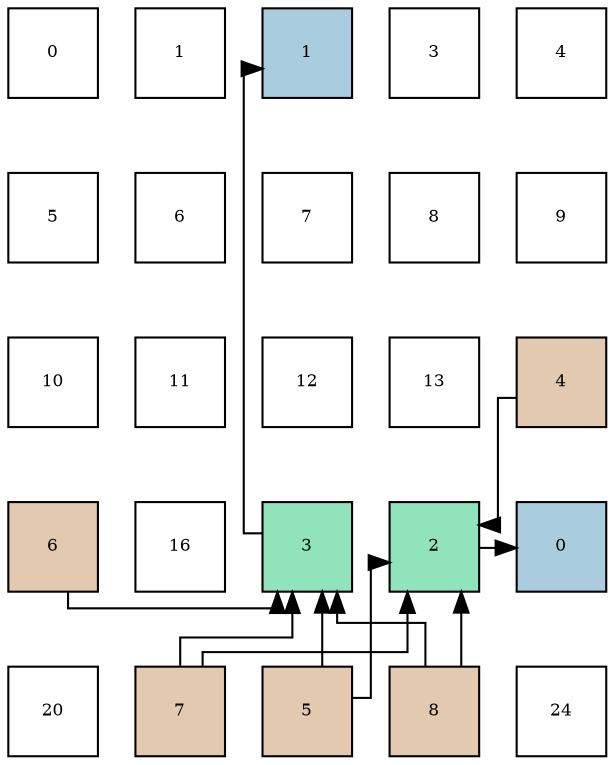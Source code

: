digraph layout{
 rankdir=TB;
 splines=ortho;
 node [style=filled shape=square fixedsize=true width=0.6];
0[label="0", fontsize=8, fillcolor="#ffffff"];
1[label="1", fontsize=8, fillcolor="#ffffff"];
2[label="1", fontsize=8, fillcolor="#a9ccde"];
3[label="3", fontsize=8, fillcolor="#ffffff"];
4[label="4", fontsize=8, fillcolor="#ffffff"];
5[label="5", fontsize=8, fillcolor="#ffffff"];
6[label="6", fontsize=8, fillcolor="#ffffff"];
7[label="7", fontsize=8, fillcolor="#ffffff"];
8[label="8", fontsize=8, fillcolor="#ffffff"];
9[label="9", fontsize=8, fillcolor="#ffffff"];
10[label="10", fontsize=8, fillcolor="#ffffff"];
11[label="11", fontsize=8, fillcolor="#ffffff"];
12[label="12", fontsize=8, fillcolor="#ffffff"];
13[label="13", fontsize=8, fillcolor="#ffffff"];
14[label="4", fontsize=8, fillcolor="#e3c9af"];
15[label="6", fontsize=8, fillcolor="#e3c9af"];
16[label="16", fontsize=8, fillcolor="#ffffff"];
17[label="3", fontsize=8, fillcolor="#91e3bb"];
18[label="2", fontsize=8, fillcolor="#91e3bb"];
19[label="0", fontsize=8, fillcolor="#a9ccde"];
20[label="20", fontsize=8, fillcolor="#ffffff"];
21[label="7", fontsize=8, fillcolor="#e3c9af"];
22[label="5", fontsize=8, fillcolor="#e3c9af"];
23[label="8", fontsize=8, fillcolor="#e3c9af"];
24[label="24", fontsize=8, fillcolor="#ffffff"];
edge [constraint=false, style=vis];18 -> 19;
17 -> 2;
14 -> 18;
22 -> 18;
22 -> 17;
15 -> 17;
21 -> 18;
21 -> 17;
23 -> 18;
23 -> 17;
edge [constraint=true, style=invis];
0 -> 5 -> 10 -> 15 -> 20;
1 -> 6 -> 11 -> 16 -> 21;
2 -> 7 -> 12 -> 17 -> 22;
3 -> 8 -> 13 -> 18 -> 23;
4 -> 9 -> 14 -> 19 -> 24;
rank = same {0 -> 1 -> 2 -> 3 -> 4};
rank = same {5 -> 6 -> 7 -> 8 -> 9};
rank = same {10 -> 11 -> 12 -> 13 -> 14};
rank = same {15 -> 16 -> 17 -> 18 -> 19};
rank = same {20 -> 21 -> 22 -> 23 -> 24};
}